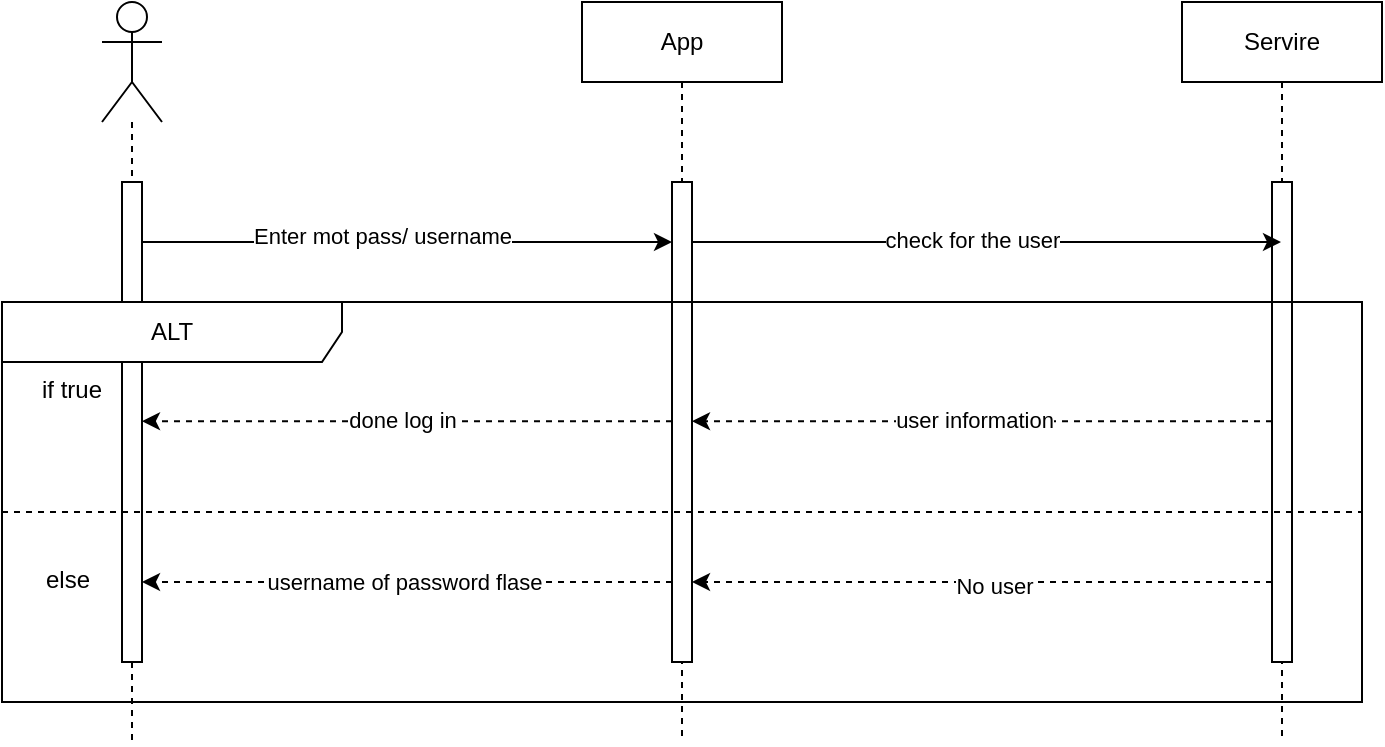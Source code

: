 <mxfile>
    <diagram name="Auth sequence" id="Se88GaxFKbUh9CCA8DhL">
        <mxGraphModel dx="953" dy="631" grid="1" gridSize="10" guides="1" tooltips="1" connect="1" arrows="1" fold="1" page="1" pageScale="1" pageWidth="827" pageHeight="1169" math="0" shadow="0">
            <root>
                <mxCell id="0"/>
                <mxCell id="1" parent="0"/>
                <mxCell id="12" style="edgeStyle=none;html=1;dashed=1;strokeColor=default;endArrow=none;endFill=0;" edge="1" parent="1" source="9">
                    <mxGeometry relative="1" as="geometry">
                        <mxPoint x="115" y="440" as="targetPoint"/>
                    </mxGeometry>
                </mxCell>
                <mxCell id="2" value="" style="shape=umlActor;verticalLabelPosition=bottom;verticalAlign=top;html=1;" vertex="1" parent="1">
                    <mxGeometry x="100" y="70" width="30" height="60" as="geometry"/>
                </mxCell>
                <mxCell id="5" value="Servire" style="shape=umlLifeline;perimeter=lifelinePerimeter;whiteSpace=wrap;html=1;container=1;dropTarget=0;collapsible=0;recursiveResize=0;outlineConnect=0;portConstraint=eastwest;newEdgeStyle={&quot;edgeStyle&quot;:&quot;elbowEdgeStyle&quot;,&quot;elbow&quot;:&quot;vertical&quot;,&quot;curved&quot;:0,&quot;rounded&quot;:0};" vertex="1" parent="1">
                    <mxGeometry x="640" y="70" width="100" height="370" as="geometry"/>
                </mxCell>
                <mxCell id="6" value="" style="html=1;points=[[0,0,0,0,5],[0,1,0,0,-5],[1,0,0,0,5],[1,1,0,0,-5]];perimeter=orthogonalPerimeter;outlineConnect=0;targetShapes=umlLifeline;portConstraint=eastwest;newEdgeStyle={&quot;curved&quot;:0,&quot;rounded&quot;:0};fillColor=default;" vertex="1" parent="5">
                    <mxGeometry x="45" y="90" width="10" height="240" as="geometry"/>
                </mxCell>
                <mxCell id="11" value="" style="group" vertex="1" connectable="0" parent="1">
                    <mxGeometry x="340" y="70" width="100" height="370" as="geometry"/>
                </mxCell>
                <mxCell id="7" value="App" style="shape=umlLifeline;perimeter=lifelinePerimeter;whiteSpace=wrap;html=1;container=0;dropTarget=0;collapsible=0;recursiveResize=0;outlineConnect=0;portConstraint=eastwest;newEdgeStyle={&quot;edgeStyle&quot;:&quot;elbowEdgeStyle&quot;,&quot;elbow&quot;:&quot;vertical&quot;,&quot;curved&quot;:0,&quot;rounded&quot;:0};" vertex="1" parent="11">
                    <mxGeometry width="100" height="370" as="geometry"/>
                </mxCell>
                <mxCell id="8" value="" style="html=1;points=[[0,0,0,0,5],[0,1,0,0,-5],[1,0,0,0,5],[1,1,0,0,-5]];perimeter=orthogonalPerimeter;outlineConnect=0;targetShapes=umlLifeline;portConstraint=eastwest;newEdgeStyle={&quot;curved&quot;:0,&quot;rounded&quot;:0};" vertex="1" parent="11">
                    <mxGeometry x="45" y="90" width="10" height="240" as="geometry"/>
                </mxCell>
                <mxCell id="13" value="" style="edgeStyle=none;html=1;dashed=1;strokeColor=default;endArrow=none;endFill=0;" edge="1" parent="1" source="2" target="9">
                    <mxGeometry relative="1" as="geometry">
                        <mxPoint x="115" y="490" as="targetPoint"/>
                        <mxPoint x="115" y="130" as="sourcePoint"/>
                    </mxGeometry>
                </mxCell>
                <mxCell id="14" style="edgeStyle=none;html=1;curved=0;rounded=0;" edge="1" parent="1">
                    <mxGeometry relative="1" as="geometry">
                        <mxPoint x="120" y="190" as="sourcePoint"/>
                        <mxPoint x="385" y="190" as="targetPoint"/>
                    </mxGeometry>
                </mxCell>
                <mxCell id="19" value="Enter mot pass/ username" style="edgeLabel;html=1;align=center;verticalAlign=middle;resizable=0;points=[];" vertex="1" connectable="0" parent="14">
                    <mxGeometry x="-0.268" y="3" relative="1" as="geometry">
                        <mxPoint x="23" as="offset"/>
                    </mxGeometry>
                </mxCell>
                <mxCell id="9" value="" style="html=1;points=[[0,0,0,0,5],[0,1,0,0,-5],[1,0,0,0,5],[1,1,0,0,-5]];perimeter=orthogonalPerimeter;outlineConnect=0;targetShapes=umlLifeline;portConstraint=eastwest;newEdgeStyle={&quot;curved&quot;:0,&quot;rounded&quot;:0};" vertex="1" parent="1">
                    <mxGeometry x="110" y="160" width="10" height="240" as="geometry"/>
                </mxCell>
                <mxCell id="15" style="edgeStyle=none;html=1;curved=0;rounded=0;" edge="1" parent="1" source="8" target="5">
                    <mxGeometry relative="1" as="geometry">
                        <Array as="points">
                            <mxPoint x="420" y="190"/>
                        </Array>
                    </mxGeometry>
                </mxCell>
                <mxCell id="20" value="check for the user" style="edgeLabel;html=1;align=center;verticalAlign=middle;resizable=0;points=[];" vertex="1" connectable="0" parent="15">
                    <mxGeometry x="-0.053" y="1" relative="1" as="geometry">
                        <mxPoint as="offset"/>
                    </mxGeometry>
                </mxCell>
                <mxCell id="17" style="edgeStyle=none;html=1;curved=0;rounded=0;dashed=1;" edge="1" parent="1">
                    <mxGeometry relative="1" as="geometry">
                        <mxPoint x="120" y="279.58" as="targetPoint"/>
                        <mxPoint x="385" y="279.58" as="sourcePoint"/>
                    </mxGeometry>
                </mxCell>
                <mxCell id="27" value="done log in" style="edgeLabel;html=1;align=center;verticalAlign=middle;resizable=0;points=[];" vertex="1" connectable="0" parent="17">
                    <mxGeometry x="0.023" y="-1" relative="1" as="geometry">
                        <mxPoint as="offset"/>
                    </mxGeometry>
                </mxCell>
                <mxCell id="30" style="edgeStyle=none;html=1;curved=0;rounded=0;dashed=1;" edge="1" parent="1">
                    <mxGeometry relative="1" as="geometry">
                        <mxPoint x="385" y="360.0" as="sourcePoint"/>
                        <mxPoint x="120" y="360.0" as="targetPoint"/>
                    </mxGeometry>
                </mxCell>
                <mxCell id="31" value="username of password flase" style="edgeLabel;html=1;align=center;verticalAlign=middle;resizable=0;points=[];" vertex="1" connectable="0" parent="30">
                    <mxGeometry x="0.589" y="-2" relative="1" as="geometry">
                        <mxPoint x="76" y="2" as="offset"/>
                    </mxGeometry>
                </mxCell>
                <mxCell id="35" value="ALT" style="shape=umlFrame;whiteSpace=wrap;html=1;pointerEvents=0;recursiveResize=0;container=1;collapsible=0;width=170;" vertex="1" parent="1">
                    <mxGeometry x="50" y="220" width="680" height="200" as="geometry"/>
                </mxCell>
                <mxCell id="36" value="if true" style="text;html=1;" vertex="1" parent="35">
                    <mxGeometry width="100" height="20" relative="1" as="geometry">
                        <mxPoint x="18" y="30" as="offset"/>
                    </mxGeometry>
                </mxCell>
                <mxCell id="37" value="else" style="line;strokeWidth=1;dashed=1;labelPosition=center;verticalLabelPosition=bottom;align=left;verticalAlign=top;spacingLeft=20;spacingTop=15;html=1;whiteSpace=wrap;" vertex="1" parent="35">
                    <mxGeometry y="100" width="680" height="10" as="geometry"/>
                </mxCell>
                <mxCell id="28" style="edgeStyle=none;html=1;curved=0;rounded=0;dashed=1;" edge="1" parent="1">
                    <mxGeometry relative="1" as="geometry">
                        <mxPoint x="685" y="360.0" as="sourcePoint"/>
                        <mxPoint x="395" y="360.0" as="targetPoint"/>
                    </mxGeometry>
                </mxCell>
                <mxCell id="29" value="No user" style="edgeLabel;html=1;align=center;verticalAlign=middle;resizable=0;points=[];" vertex="1" connectable="0" parent="28">
                    <mxGeometry x="-0.037" y="2" relative="1" as="geometry">
                        <mxPoint as="offset"/>
                    </mxGeometry>
                </mxCell>
                <mxCell id="18" style="edgeStyle=none;html=1;curved=0;rounded=0;dashed=1;" edge="1" parent="1">
                    <mxGeometry relative="1" as="geometry">
                        <mxPoint x="685" y="279.58" as="sourcePoint"/>
                        <mxPoint x="395" y="279.58" as="targetPoint"/>
                    </mxGeometry>
                </mxCell>
                <mxCell id="21" value="user information" style="edgeLabel;html=1;align=center;verticalAlign=middle;resizable=0;points=[];" vertex="1" connectable="0" parent="18">
                    <mxGeometry x="0.026" y="-1" relative="1" as="geometry">
                        <mxPoint as="offset"/>
                    </mxGeometry>
                </mxCell>
            </root>
        </mxGraphModel>
    </diagram>
    <diagram id="qkIb5m18XcJ4B-VAU2Da" name="Class diagrma">
        <mxGraphModel dx="915" dy="606" grid="1" gridSize="10" guides="1" tooltips="1" connect="1" arrows="1" fold="1" page="1" pageScale="1" pageWidth="850" pageHeight="1100" math="0" shadow="0">
            <root>
                <mxCell id="0"/>
                <mxCell id="1" parent="0"/>
                <mxCell id="POBW0bMGeZY_YxSFRNm5-33" value="User" style="swimlane;fontStyle=1;align=center;verticalAlign=top;childLayout=stackLayout;horizontal=1;startSize=26;horizontalStack=0;resizeParent=1;resizeParentMax=0;resizeLast=0;collapsible=1;marginBottom=0;whiteSpace=wrap;html=1;" vertex="1" parent="1">
                    <mxGeometry x="70" y="120" width="160" height="164" as="geometry"/>
                </mxCell>
                <mxCell id="POBW0bMGeZY_YxSFRNm5-55" value="- name: String" style="text;strokeColor=none;fillColor=none;align=left;verticalAlign=top;spacingLeft=4;spacingRight=4;overflow=hidden;rotatable=0;points=[[0,0.5],[1,0.5]];portConstraint=eastwest;whiteSpace=wrap;html=1;" vertex="1" parent="POBW0bMGeZY_YxSFRNm5-33">
                    <mxGeometry y="26" width="160" height="26" as="geometry"/>
                </mxCell>
                <mxCell id="POBW0bMGeZY_YxSFRNm5-56" value="- state: String" style="text;strokeColor=none;fillColor=none;align=left;verticalAlign=top;spacingLeft=4;spacingRight=4;overflow=hidden;rotatable=0;points=[[0,0.5],[1,0.5]];portConstraint=eastwest;whiteSpace=wrap;html=1;" vertex="1" parent="POBW0bMGeZY_YxSFRNm5-33">
                    <mxGeometry y="52" width="160" height="26" as="geometry"/>
                </mxCell>
                <mxCell id="POBW0bMGeZY_YxSFRNm5-58" value="- username: String" style="text;strokeColor=none;fillColor=none;align=left;verticalAlign=top;spacingLeft=4;spacingRight=4;overflow=hidden;rotatable=0;points=[[0,0.5],[1,0.5]];portConstraint=eastwest;whiteSpace=wrap;html=1;" vertex="1" parent="POBW0bMGeZY_YxSFRNm5-33">
                    <mxGeometry y="78" width="160" height="26" as="geometry"/>
                </mxCell>
                <mxCell id="POBW0bMGeZY_YxSFRNm5-57" value="- adresse: String" style="text;strokeColor=none;fillColor=none;align=left;verticalAlign=top;spacingLeft=4;spacingRight=4;overflow=hidden;rotatable=0;points=[[0,0.5],[1,0.5]];portConstraint=eastwest;whiteSpace=wrap;html=1;" vertex="1" parent="POBW0bMGeZY_YxSFRNm5-33">
                    <mxGeometry y="104" width="160" height="26" as="geometry"/>
                </mxCell>
                <mxCell id="POBW0bMGeZY_YxSFRNm5-34" value="- nmrTlp: String" style="text;strokeColor=none;fillColor=none;align=left;verticalAlign=top;spacingLeft=4;spacingRight=4;overflow=hidden;rotatable=0;points=[[0,0.5],[1,0.5]];portConstraint=eastwest;whiteSpace=wrap;html=1;" vertex="1" parent="POBW0bMGeZY_YxSFRNm5-33">
                    <mxGeometry y="130" width="160" height="26" as="geometry"/>
                </mxCell>
                <mxCell id="POBW0bMGeZY_YxSFRNm5-35" value="" style="line;strokeWidth=1;fillColor=none;align=left;verticalAlign=middle;spacingTop=-1;spacingLeft=3;spacingRight=3;rotatable=0;labelPosition=right;points=[];portConstraint=eastwest;strokeColor=inherit;" vertex="1" parent="POBW0bMGeZY_YxSFRNm5-33">
                    <mxGeometry y="156" width="160" height="8" as="geometry"/>
                </mxCell>
                <mxCell id="POBW0bMGeZY_YxSFRNm5-53" style="html=1;endArrow=block;endFill=0;endSize=20;entryX=1;entryY=0.5;entryDx=0;entryDy=0;" edge="1" parent="1" source="POBW0bMGeZY_YxSFRNm5-37" target="POBW0bMGeZY_YxSFRNm5-55">
                    <mxGeometry relative="1" as="geometry">
                        <mxPoint x="228.105" y="163.526" as="targetPoint"/>
                    </mxGeometry>
                </mxCell>
                <mxCell id="POBW0bMGeZY_YxSFRNm5-37" value="Service" style="swimlane;fontStyle=1;align=center;verticalAlign=top;childLayout=stackLayout;horizontal=1;startSize=26;horizontalStack=0;resizeParent=1;resizeParentMax=0;resizeLast=0;collapsible=1;marginBottom=0;whiteSpace=wrap;html=1;" vertex="1" parent="1">
                    <mxGeometry x="425" y="140" width="160" height="34" as="geometry"/>
                </mxCell>
                <mxCell id="POBW0bMGeZY_YxSFRNm5-39" value="" style="line;strokeWidth=1;fillColor=none;align=left;verticalAlign=middle;spacingTop=-1;spacingLeft=3;spacingRight=3;rotatable=0;labelPosition=right;points=[];portConstraint=eastwest;strokeColor=inherit;" vertex="1" parent="POBW0bMGeZY_YxSFRNm5-37">
                    <mxGeometry y="26" width="160" height="8" as="geometry"/>
                </mxCell>
                <mxCell id="POBW0bMGeZY_YxSFRNm5-41" value="Employee" style="swimlane;fontStyle=1;align=center;verticalAlign=top;childLayout=stackLayout;horizontal=1;startSize=26;horizontalStack=0;resizeParent=1;resizeParentMax=0;resizeLast=0;collapsible=1;marginBottom=0;whiteSpace=wrap;html=1;" vertex="1" parent="1">
                    <mxGeometry x="70" y="400" width="160" height="216" as="geometry"/>
                </mxCell>
                <mxCell id="POBW0bMGeZY_YxSFRNm5-66" value="- prenom: String" style="text;strokeColor=none;fillColor=none;align=left;verticalAlign=top;spacingLeft=4;spacingRight=4;overflow=hidden;rotatable=0;points=[[0,0.5],[1,0.5]];portConstraint=eastwest;whiteSpace=wrap;html=1;" vertex="1" parent="POBW0bMGeZY_YxSFRNm5-41">
                    <mxGeometry y="26" width="160" height="26" as="geometry"/>
                </mxCell>
                <mxCell id="POBW0bMGeZY_YxSFRNm5-68" value="- timeIn: Date" style="text;strokeColor=none;fillColor=none;align=left;verticalAlign=top;spacingLeft=4;spacingRight=4;overflow=hidden;rotatable=0;points=[[0,0.5],[1,0.5]];portConstraint=eastwest;whiteSpace=wrap;html=1;" vertex="1" parent="POBW0bMGeZY_YxSFRNm5-41">
                    <mxGeometry y="52" width="160" height="26" as="geometry"/>
                </mxCell>
                <mxCell id="POBW0bMGeZY_YxSFRNm5-65" value="- timeOut: Date" style="text;strokeColor=none;fillColor=none;align=left;verticalAlign=top;spacingLeft=4;spacingRight=4;overflow=hidden;rotatable=0;points=[[0,0.5],[1,0.5]];portConstraint=eastwest;whiteSpace=wrap;html=1;" vertex="1" parent="POBW0bMGeZY_YxSFRNm5-41">
                    <mxGeometry y="78" width="160" height="26" as="geometry"/>
                </mxCell>
                <mxCell id="POBW0bMGeZY_YxSFRNm5-64" value="- salaire: Double" style="text;strokeColor=none;fillColor=none;align=left;verticalAlign=top;spacingLeft=4;spacingRight=4;overflow=hidden;rotatable=0;points=[[0,0.5],[1,0.5]];portConstraint=eastwest;whiteSpace=wrap;html=1;" vertex="1" parent="POBW0bMGeZY_YxSFRNm5-41">
                    <mxGeometry y="104" width="160" height="26" as="geometry"/>
                </mxCell>
                <mxCell id="POBW0bMGeZY_YxSFRNm5-62" value="- typeUser: String" style="text;strokeColor=none;fillColor=none;align=left;verticalAlign=top;spacingLeft=4;spacingRight=4;overflow=hidden;rotatable=0;points=[[0,0.5],[1,0.5]];portConstraint=eastwest;whiteSpace=wrap;html=1;" vertex="1" parent="POBW0bMGeZY_YxSFRNm5-41">
                    <mxGeometry y="130" width="160" height="26" as="geometry"/>
                </mxCell>
                <mxCell id="POBW0bMGeZY_YxSFRNm5-63" value="- image: String" style="text;strokeColor=none;fillColor=none;align=left;verticalAlign=top;spacingLeft=4;spacingRight=4;overflow=hidden;rotatable=0;points=[[0,0.5],[1,0.5]];portConstraint=eastwest;whiteSpace=wrap;html=1;" vertex="1" parent="POBW0bMGeZY_YxSFRNm5-41">
                    <mxGeometry y="156" width="160" height="26" as="geometry"/>
                </mxCell>
                <mxCell id="POBW0bMGeZY_YxSFRNm5-42" value="- fingerPrinte: String" style="text;strokeColor=none;fillColor=none;align=left;verticalAlign=top;spacingLeft=4;spacingRight=4;overflow=hidden;rotatable=0;points=[[0,0.5],[1,0.5]];portConstraint=eastwest;whiteSpace=wrap;html=1;" vertex="1" parent="POBW0bMGeZY_YxSFRNm5-41">
                    <mxGeometry y="182" width="160" height="26" as="geometry"/>
                </mxCell>
                <mxCell id="POBW0bMGeZY_YxSFRNm5-43" value="" style="line;strokeWidth=1;fillColor=none;align=left;verticalAlign=middle;spacingTop=-1;spacingLeft=3;spacingRight=3;rotatable=0;labelPosition=right;points=[];portConstraint=eastwest;strokeColor=inherit;" vertex="1" parent="POBW0bMGeZY_YxSFRNm5-41">
                    <mxGeometry y="208" width="160" height="8" as="geometry"/>
                </mxCell>
                <mxCell id="POBW0bMGeZY_YxSFRNm5-72" style="edgeStyle=elbowEdgeStyle;html=1;entryX=1;entryY=0.5;entryDx=0;entryDy=0;endArrow=none;endFill=0;" edge="1" parent="1" source="POBW0bMGeZY_YxSFRNm5-45" target="POBW0bMGeZY_YxSFRNm5-37">
                    <mxGeometry relative="1" as="geometry">
                        <Array as="points">
                            <mxPoint x="680" y="330"/>
                        </Array>
                    </mxGeometry>
                </mxCell>
                <mxCell id="POBW0bMGeZY_YxSFRNm5-76" value="1" style="edgeLabel;html=1;align=center;verticalAlign=middle;resizable=0;points=[];" vertex="1" connectable="0" parent="POBW0bMGeZY_YxSFRNm5-72">
                    <mxGeometry x="0.909" y="-1" relative="1" as="geometry">
                        <mxPoint as="offset"/>
                    </mxGeometry>
                </mxCell>
                <mxCell id="POBW0bMGeZY_YxSFRNm5-77" value="1" style="edgeLabel;html=1;align=center;verticalAlign=middle;resizable=0;points=[];" vertex="1" connectable="0" parent="POBW0bMGeZY_YxSFRNm5-72">
                    <mxGeometry x="-0.907" y="1" relative="1" as="geometry">
                        <mxPoint as="offset"/>
                    </mxGeometry>
                </mxCell>
                <mxCell id="POBW0bMGeZY_YxSFRNm5-78" value="placime" style="edgeLabel;html=1;align=center;verticalAlign=middle;resizable=0;points=[];" vertex="1" connectable="0" parent="POBW0bMGeZY_YxSFRNm5-72">
                    <mxGeometry x="-0.096" y="1" relative="1" as="geometry">
                        <mxPoint as="offset"/>
                    </mxGeometry>
                </mxCell>
                <mxCell id="POBW0bMGeZY_YxSFRNm5-75" style="edgeStyle=none;html=1;entryX=1;entryY=0.5;entryDx=0;entryDy=0;endArrow=none;endFill=0;" edge="1" parent="1" source="POBW0bMGeZY_YxSFRNm5-45" target="POBW0bMGeZY_YxSFRNm5-63">
                    <mxGeometry relative="1" as="geometry"/>
                </mxCell>
                <mxCell id="POBW0bMGeZY_YxSFRNm5-81" value="1" style="edgeLabel;html=1;align=center;verticalAlign=middle;resizable=0;points=[];" vertex="1" connectable="0" parent="POBW0bMGeZY_YxSFRNm5-75">
                    <mxGeometry x="0.897" relative="1" as="geometry">
                        <mxPoint as="offset"/>
                    </mxGeometry>
                </mxCell>
                <mxCell id="POBW0bMGeZY_YxSFRNm5-82" value="1..*" style="edgeLabel;html=1;align=center;verticalAlign=middle;resizable=0;points=[];" vertex="1" connectable="0" parent="POBW0bMGeZY_YxSFRNm5-75">
                    <mxGeometry x="-0.893" relative="1" as="geometry">
                        <mxPoint as="offset"/>
                    </mxGeometry>
                </mxCell>
                <mxCell id="POBW0bMGeZY_YxSFRNm5-84" value="Checking" style="edgeLabel;html=1;align=center;verticalAlign=middle;resizable=0;points=[];" vertex="1" connectable="0" parent="POBW0bMGeZY_YxSFRNm5-75">
                    <mxGeometry x="0.076" y="1" relative="1" as="geometry">
                        <mxPoint as="offset"/>
                    </mxGeometry>
                </mxCell>
                <mxCell id="POBW0bMGeZY_YxSFRNm5-45" value="Appointment" style="swimlane;fontStyle=1;align=center;verticalAlign=top;childLayout=stackLayout;horizontal=1;startSize=26;horizontalStack=0;resizeParent=1;resizeParentMax=0;resizeLast=0;collapsible=1;marginBottom=0;whiteSpace=wrap;html=1;" vertex="1" parent="1">
                    <mxGeometry x="600" y="500" width="160" height="138" as="geometry"/>
                </mxCell>
                <mxCell id="POBW0bMGeZY_YxSFRNm5-60" value="- id: attribute" style="text;strokeColor=none;fillColor=none;align=left;verticalAlign=top;spacingLeft=4;spacingRight=4;overflow=hidden;rotatable=0;points=[[0,0.5],[1,0.5]];portConstraint=eastwest;whiteSpace=wrap;html=1;" vertex="1" parent="POBW0bMGeZY_YxSFRNm5-45">
                    <mxGeometry y="26" width="160" height="26" as="geometry"/>
                </mxCell>
                <mxCell id="POBW0bMGeZY_YxSFRNm5-61" value="- checkIn: Date" style="text;strokeColor=none;fillColor=none;align=left;verticalAlign=top;spacingLeft=4;spacingRight=4;overflow=hidden;rotatable=0;points=[[0,0.5],[1,0.5]];portConstraint=eastwest;whiteSpace=wrap;html=1;" vertex="1" parent="POBW0bMGeZY_YxSFRNm5-45">
                    <mxGeometry y="52" width="160" height="26" as="geometry"/>
                </mxCell>
                <mxCell id="POBW0bMGeZY_YxSFRNm5-59" value="- checkOut: Date" style="text;strokeColor=none;fillColor=none;align=left;verticalAlign=top;spacingLeft=4;spacingRight=4;overflow=hidden;rotatable=0;points=[[0,0.5],[1,0.5]];portConstraint=eastwest;whiteSpace=wrap;html=1;" vertex="1" parent="POBW0bMGeZY_YxSFRNm5-45">
                    <mxGeometry y="78" width="160" height="26" as="geometry"/>
                </mxCell>
                <mxCell id="POBW0bMGeZY_YxSFRNm5-46" value="- date: Date" style="text;strokeColor=none;fillColor=none;align=left;verticalAlign=top;spacingLeft=4;spacingRight=4;overflow=hidden;rotatable=0;points=[[0,0.5],[1,0.5]];portConstraint=eastwest;whiteSpace=wrap;html=1;" vertex="1" parent="POBW0bMGeZY_YxSFRNm5-45">
                    <mxGeometry y="104" width="160" height="26" as="geometry"/>
                </mxCell>
                <mxCell id="POBW0bMGeZY_YxSFRNm5-47" value="" style="line;strokeWidth=1;fillColor=none;align=left;verticalAlign=middle;spacingTop=-1;spacingLeft=3;spacingRight=3;rotatable=0;labelPosition=right;points=[];portConstraint=eastwest;strokeColor=inherit;" vertex="1" parent="POBW0bMGeZY_YxSFRNm5-45">
                    <mxGeometry y="130" width="160" height="8" as="geometry"/>
                </mxCell>
                <mxCell id="POBW0bMGeZY_YxSFRNm5-50" style="edgeStyle=none;html=1;entryX=0.5;entryY=1;entryDx=0;entryDy=0;endArrow=block;endFill=0;endSize=20;" edge="1" parent="1" source="POBW0bMGeZY_YxSFRNm5-41" target="POBW0bMGeZY_YxSFRNm5-33">
                    <mxGeometry relative="1" as="geometry">
                        <mxPoint x="140.4" y="312.418" as="targetPoint"/>
                    </mxGeometry>
                </mxCell>
                <mxCell id="POBW0bMGeZY_YxSFRNm5-71" style="edgeStyle=orthogonalEdgeStyle;html=1;entryX=1.014;entryY=0.123;entryDx=0;entryDy=0;entryPerimeter=0;endArrow=none;endFill=0;" edge="1" parent="1" source="POBW0bMGeZY_YxSFRNm5-37" target="POBW0bMGeZY_YxSFRNm5-65">
                    <mxGeometry relative="1" as="geometry"/>
                </mxCell>
                <mxCell id="POBW0bMGeZY_YxSFRNm5-79" value="1" style="edgeLabel;html=1;align=center;verticalAlign=middle;resizable=0;points=[];" vertex="1" connectable="0" parent="POBW0bMGeZY_YxSFRNm5-71">
                    <mxGeometry x="0.937" y="-1" relative="1" as="geometry">
                        <mxPoint as="offset"/>
                    </mxGeometry>
                </mxCell>
                <mxCell id="POBW0bMGeZY_YxSFRNm5-83" value="employe" style="edgeLabel;html=1;align=center;verticalAlign=middle;resizable=0;points=[];" vertex="1" connectable="0" parent="POBW0bMGeZY_YxSFRNm5-71">
                    <mxGeometry x="0.374" y="-2" relative="1" as="geometry">
                        <mxPoint as="offset"/>
                    </mxGeometry>
                </mxCell>
                <mxCell id="POBW0bMGeZY_YxSFRNm5-80" value="1..*" style="text;html=1;align=center;verticalAlign=middle;resizable=0;points=[];autosize=1;strokeColor=none;fillColor=none;" vertex="1" parent="1">
                    <mxGeometry x="500" y="178" width="40" height="30" as="geometry"/>
                </mxCell>
            </root>
        </mxGraphModel>
    </diagram>
    <diagram id="t9uGYZP883eJn9bIvMDU" name="qr code sequence">
        <mxGraphModel dx="1144" dy="757" grid="1" gridSize="10" guides="1" tooltips="1" connect="1" arrows="1" fold="1" page="1" pageScale="1" pageWidth="850" pageHeight="1100" math="0" shadow="0">
            <root>
                <mxCell id="0"/>
                <mxCell id="1" parent="0"/>
                <mxCell id="rBwz4sKgbeKu7bnGhmg9-1" style="edgeStyle=none;html=1;dashed=1;strokeColor=default;endArrow=none;endFill=0;" edge="1" parent="1" source="rBwz4sKgbeKu7bnGhmg9-11">
                    <mxGeometry relative="1" as="geometry">
                        <mxPoint x="135" y="650" as="targetPoint"/>
                    </mxGeometry>
                </mxCell>
                <mxCell id="rBwz4sKgbeKu7bnGhmg9-2" value="" style="shape=umlActor;verticalLabelPosition=bottom;verticalAlign=top;html=1;" vertex="1" parent="1">
                    <mxGeometry x="120" y="90" width="30" height="60" as="geometry"/>
                </mxCell>
                <mxCell id="rBwz4sKgbeKu7bnGhmg9-3" value="Servire" style="shape=umlLifeline;perimeter=lifelinePerimeter;whiteSpace=wrap;html=1;container=1;dropTarget=0;collapsible=0;recursiveResize=0;outlineConnect=0;portConstraint=eastwest;newEdgeStyle={&quot;edgeStyle&quot;:&quot;elbowEdgeStyle&quot;,&quot;elbow&quot;:&quot;vertical&quot;,&quot;curved&quot;:0,&quot;rounded&quot;:0};" vertex="1" parent="1">
                    <mxGeometry x="660" y="90" width="100" height="570" as="geometry"/>
                </mxCell>
                <mxCell id="rBwz4sKgbeKu7bnGhmg9-4" value="" style="html=1;points=[[0,0,0,0,5],[0,1,0,0,-5],[1,0,0,0,5],[1,1,0,0,-5]];perimeter=orthogonalPerimeter;outlineConnect=0;targetShapes=umlLifeline;portConstraint=eastwest;newEdgeStyle={&quot;curved&quot;:0,&quot;rounded&quot;:0};fillColor=default;" vertex="1" parent="rBwz4sKgbeKu7bnGhmg9-3">
                    <mxGeometry x="45" y="90" width="10" height="410" as="geometry"/>
                </mxCell>
                <mxCell id="rBwz4sKgbeKu7bnGhmg9-5" value="" style="group" vertex="1" connectable="0" parent="1">
                    <mxGeometry x="360" y="90" width="100" height="560" as="geometry"/>
                </mxCell>
                <mxCell id="rBwz4sKgbeKu7bnGhmg9-6" value="App" style="shape=umlLifeline;perimeter=lifelinePerimeter;whiteSpace=wrap;html=1;container=0;dropTarget=0;collapsible=0;recursiveResize=0;outlineConnect=0;portConstraint=eastwest;newEdgeStyle={&quot;edgeStyle&quot;:&quot;elbowEdgeStyle&quot;,&quot;elbow&quot;:&quot;vertical&quot;,&quot;curved&quot;:0,&quot;rounded&quot;:0};" vertex="1" parent="rBwz4sKgbeKu7bnGhmg9-5">
                    <mxGeometry width="100" height="560" as="geometry"/>
                </mxCell>
                <mxCell id="rBwz4sKgbeKu7bnGhmg9-7" value="" style="html=1;points=[[0,0,0,0,5],[0,1,0,0,-5],[1,0,0,0,5],[1,1,0,0,-5]];perimeter=orthogonalPerimeter;outlineConnect=0;targetShapes=umlLifeline;portConstraint=eastwest;newEdgeStyle={&quot;curved&quot;:0,&quot;rounded&quot;:0};" vertex="1" parent="rBwz4sKgbeKu7bnGhmg9-5">
                    <mxGeometry x="45" y="90" width="10" height="409.46" as="geometry"/>
                </mxCell>
                <mxCell id="jA2fxqbbW53NidVdo4DM-7" value="no user" style="edgeStyle=none;html=1;curved=0;rounded=0;dashed=1;" edge="1" parent="rBwz4sKgbeKu7bnGhmg9-5">
                    <mxGeometry relative="1" as="geometry">
                        <mxPoint x="345" y="370" as="sourcePoint"/>
                        <mxPoint x="55" y="370" as="targetPoint"/>
                    </mxGeometry>
                </mxCell>
                <mxCell id="rBwz4sKgbeKu7bnGhmg9-8" value="" style="edgeStyle=none;html=1;dashed=1;strokeColor=default;endArrow=none;endFill=0;" edge="1" parent="1" source="rBwz4sKgbeKu7bnGhmg9-2" target="rBwz4sKgbeKu7bnGhmg9-11">
                    <mxGeometry relative="1" as="geometry">
                        <mxPoint x="135" y="510" as="targetPoint"/>
                        <mxPoint x="135" y="150" as="sourcePoint"/>
                    </mxGeometry>
                </mxCell>
                <mxCell id="rBwz4sKgbeKu7bnGhmg9-9" style="edgeStyle=none;html=1;curved=0;rounded=0;" edge="1" parent="1">
                    <mxGeometry relative="1" as="geometry">
                        <mxPoint x="140" y="210" as="sourcePoint"/>
                        <mxPoint x="405" y="210" as="targetPoint"/>
                    </mxGeometry>
                </mxCell>
                <mxCell id="rBwz4sKgbeKu7bnGhmg9-10" value="Scan" style="edgeLabel;html=1;align=center;verticalAlign=middle;resizable=0;points=[];" vertex="1" connectable="0" parent="rBwz4sKgbeKu7bnGhmg9-9">
                    <mxGeometry x="-0.268" y="3" relative="1" as="geometry">
                        <mxPoint x="23" as="offset"/>
                    </mxGeometry>
                </mxCell>
                <mxCell id="rBwz4sKgbeKu7bnGhmg9-11" value="" style="html=1;points=[[0,0,0,0,5],[0,1,0,0,-5],[1,0,0,0,5],[1,1,0,0,-5]];perimeter=orthogonalPerimeter;outlineConnect=0;targetShapes=umlLifeline;portConstraint=eastwest;newEdgeStyle={&quot;curved&quot;:0,&quot;rounded&quot;:0};" vertex="1" parent="1">
                    <mxGeometry x="130" y="180" width="10" height="410" as="geometry"/>
                </mxCell>
                <mxCell id="rBwz4sKgbeKu7bnGhmg9-12" style="edgeStyle=none;html=1;curved=0;rounded=0;" edge="1" parent="1" source="rBwz4sKgbeKu7bnGhmg9-7" target="rBwz4sKgbeKu7bnGhmg9-3">
                    <mxGeometry relative="1" as="geometry">
                        <Array as="points">
                            <mxPoint x="440" y="210"/>
                        </Array>
                    </mxGeometry>
                </mxCell>
                <mxCell id="rBwz4sKgbeKu7bnGhmg9-13" value="check id user" style="edgeLabel;html=1;align=center;verticalAlign=middle;resizable=0;points=[];" vertex="1" connectable="0" parent="rBwz4sKgbeKu7bnGhmg9-12">
                    <mxGeometry x="-0.053" y="1" relative="1" as="geometry">
                        <mxPoint as="offset"/>
                    </mxGeometry>
                </mxCell>
                <mxCell id="rBwz4sKgbeKu7bnGhmg9-18" value="Alt" style="shape=umlFrame;whiteSpace=wrap;html=1;pointerEvents=0;recursiveResize=0;container=1;collapsible=0;width=170;" vertex="1" parent="1">
                    <mxGeometry x="70" y="240" width="680" height="270" as="geometry"/>
                </mxCell>
                <mxCell id="rBwz4sKgbeKu7bnGhmg9-19" value="if true" style="text;html=1;" vertex="1" parent="rBwz4sKgbeKu7bnGhmg9-18">
                    <mxGeometry width="100" height="20" relative="1" as="geometry">
                        <mxPoint x="18" y="30" as="offset"/>
                    </mxGeometry>
                </mxCell>
                <mxCell id="rBwz4sKgbeKu7bnGhmg9-20" value="else" style="line;strokeWidth=1;dashed=1;labelPosition=center;verticalLabelPosition=bottom;align=left;verticalAlign=top;spacingLeft=20;spacingTop=15;html=1;whiteSpace=wrap;" vertex="1" parent="rBwz4sKgbeKu7bnGhmg9-18">
                    <mxGeometry y="170" width="680" height="10" as="geometry"/>
                </mxCell>
                <mxCell id="jA2fxqbbW53NidVdo4DM-1" style="edgeStyle=none;html=1;curved=0;rounded=0;" edge="1" parent="rBwz4sKgbeKu7bnGhmg9-18">
                    <mxGeometry relative="1" as="geometry">
                        <mxPoint x="345" y="100" as="sourcePoint"/>
                        <mxPoint x="635" y="100" as="targetPoint"/>
                    </mxGeometry>
                </mxCell>
                <mxCell id="jA2fxqbbW53NidVdo4DM-2" value="checking" style="edgeLabel;html=1;align=center;verticalAlign=middle;resizable=0;points=[];" vertex="1" connectable="0" parent="jA2fxqbbW53NidVdo4DM-1">
                    <mxGeometry x="0.062" y="-2" relative="1" as="geometry">
                        <mxPoint x="-9" as="offset"/>
                    </mxGeometry>
                </mxCell>
                <mxCell id="jA2fxqbbW53NidVdo4DM-8" style="edgeStyle=none;html=1;curved=0;rounded=0;dashed=1;" edge="1" parent="rBwz4sKgbeKu7bnGhmg9-18">
                    <mxGeometry relative="1" as="geometry">
                        <mxPoint x="335" y="220" as="sourcePoint"/>
                        <mxPoint x="70" y="220" as="targetPoint"/>
                    </mxGeometry>
                </mxCell>
                <mxCell id="jA2fxqbbW53NidVdo4DM-11" value="check again" style="edgeLabel;html=1;align=center;verticalAlign=middle;resizable=0;points=[];" vertex="1" connectable="0" parent="jA2fxqbbW53NidVdo4DM-8">
                    <mxGeometry x="0.026" relative="1" as="geometry">
                        <mxPoint as="offset"/>
                    </mxGeometry>
                </mxCell>
                <mxCell id="rBwz4sKgbeKu7bnGhmg9-23" style="edgeStyle=none;html=1;curved=0;rounded=0;dashed=1;" edge="1" parent="1">
                    <mxGeometry relative="1" as="geometry">
                        <mxPoint x="705" y="299.58" as="sourcePoint"/>
                        <mxPoint x="415" y="299.58" as="targetPoint"/>
                    </mxGeometry>
                </mxCell>
                <mxCell id="rBwz4sKgbeKu7bnGhmg9-24" value="user information" style="edgeLabel;html=1;align=center;verticalAlign=middle;resizable=0;points=[];" vertex="1" connectable="0" parent="rBwz4sKgbeKu7bnGhmg9-23">
                    <mxGeometry x="0.026" y="-1" relative="1" as="geometry">
                        <mxPoint as="offset"/>
                    </mxGeometry>
                </mxCell>
                <mxCell id="jA2fxqbbW53NidVdo4DM-3" style="edgeStyle=none;html=1;curved=0;rounded=0;dashed=1;" edge="1" parent="1" source="rBwz4sKgbeKu7bnGhmg9-4" target="rBwz4sKgbeKu7bnGhmg9-7">
                    <mxGeometry relative="1" as="geometry"/>
                </mxCell>
                <mxCell id="jA2fxqbbW53NidVdo4DM-4" value="Done" style="edgeLabel;html=1;align=center;verticalAlign=middle;resizable=0;points=[];" vertex="1" connectable="0" parent="jA2fxqbbW53NidVdo4DM-3">
                    <mxGeometry x="-0.083" relative="1" as="geometry">
                        <mxPoint x="-12" as="offset"/>
                    </mxGeometry>
                </mxCell>
                <mxCell id="jA2fxqbbW53NidVdo4DM-5" style="edgeStyle=none;html=1;curved=0;rounded=0;dashed=1;" edge="1" parent="1" source="rBwz4sKgbeKu7bnGhmg9-7" target="rBwz4sKgbeKu7bnGhmg9-11">
                    <mxGeometry relative="1" as="geometry"/>
                </mxCell>
                <mxCell id="jA2fxqbbW53NidVdo4DM-6" value="Done" style="edgeLabel;html=1;align=center;verticalAlign=middle;resizable=0;points=[];" vertex="1" connectable="0" parent="jA2fxqbbW53NidVdo4DM-5">
                    <mxGeometry x="0.132" relative="1" as="geometry">
                        <mxPoint x="15" as="offset"/>
                    </mxGeometry>
                </mxCell>
            </root>
        </mxGraphModel>
    </diagram>
    <diagram id="fEf-68-ExXe95EaCQR_2" name="erd">
        <mxGraphModel dx="1144" dy="757" grid="1" gridSize="10" guides="1" tooltips="1" connect="1" arrows="1" fold="1" page="1" pageScale="1" pageWidth="850" pageHeight="1100" math="0" shadow="0">
            <root>
                <mxCell id="0"/>
                <mxCell id="1" parent="0"/>
            </root>
        </mxGraphModel>
    </diagram>
</mxfile>